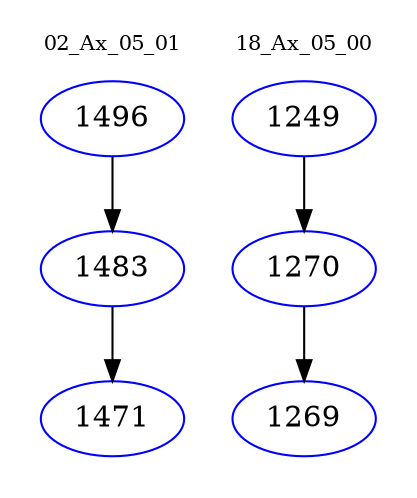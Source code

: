 digraph{
subgraph cluster_0 {
color = white
label = "02_Ax_05_01";
fontsize=10;
T0_1496 [label="1496", color="blue"]
T0_1496 -> T0_1483 [color="black"]
T0_1483 [label="1483", color="blue"]
T0_1483 -> T0_1471 [color="black"]
T0_1471 [label="1471", color="blue"]
}
subgraph cluster_1 {
color = white
label = "18_Ax_05_00";
fontsize=10;
T1_1249 [label="1249", color="blue"]
T1_1249 -> T1_1270 [color="black"]
T1_1270 [label="1270", color="blue"]
T1_1270 -> T1_1269 [color="black"]
T1_1269 [label="1269", color="blue"]
}
}
